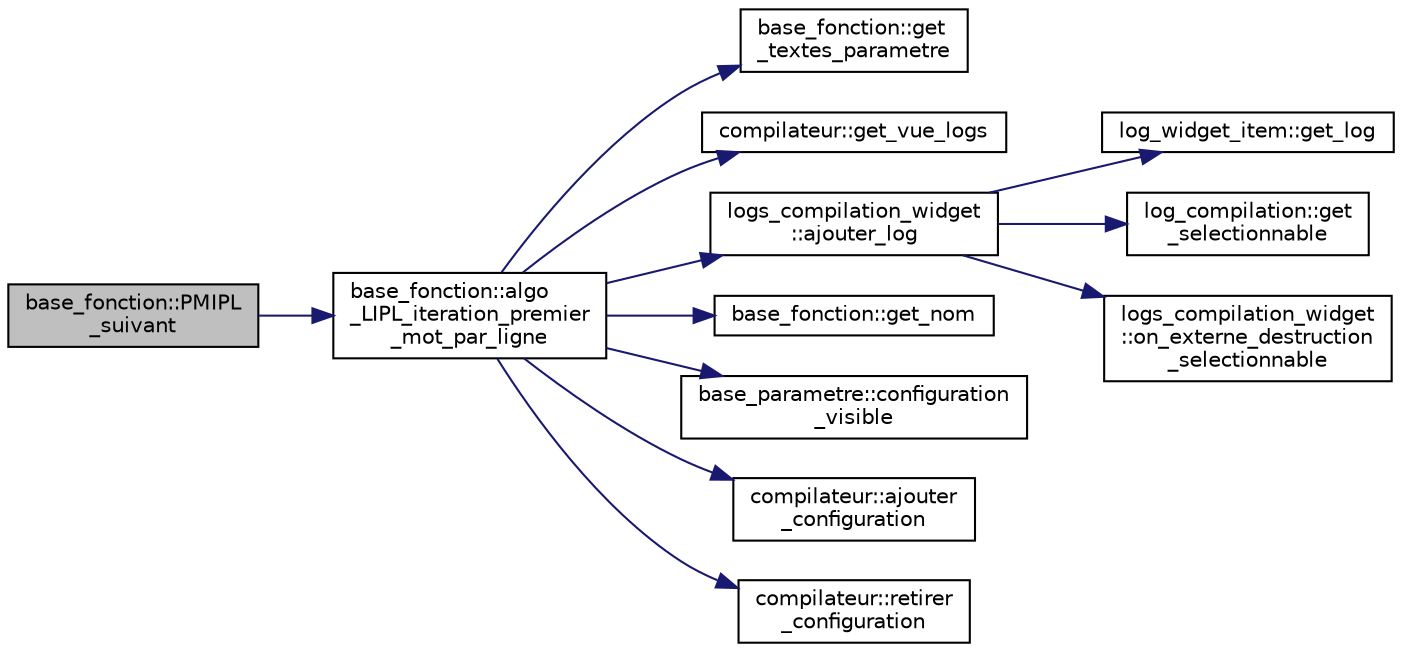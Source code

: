digraph "base_fonction::PMIPL_suivant"
{
  edge [fontname="Helvetica",fontsize="10",labelfontname="Helvetica",labelfontsize="10"];
  node [fontname="Helvetica",fontsize="10",shape=record];
  rankdir="LR";
  Node146 [label="base_fonction::PMIPL\l_suivant",height=0.2,width=0.4,color="black", fillcolor="grey75", style="filled", fontcolor="black"];
  Node146 -> Node147 [color="midnightblue",fontsize="10",style="solid",fontname="Helvetica"];
  Node147 [label="base_fonction::algo\l_LIPL_iteration_premier\l_mot_par_ligne",height=0.2,width=0.4,color="black", fillcolor="white", style="filled",URL="$classbase__fonction.html#ab450ea28d02332b2aef8ff0a991cbd26",tooltip="Algorithme d&#39;exécution selon un parametre donné dans le cas : ligne, itération sur chaque ligne..."];
  Node147 -> Node148 [color="midnightblue",fontsize="10",style="solid",fontname="Helvetica"];
  Node148 [label="base_fonction::get\l_textes_parametre",height=0.2,width=0.4,color="black", fillcolor="white", style="filled",URL="$classbase__fonction.html#ab3e88cf042d00d3aaa21e6cdbe8dcadd"];
  Node147 -> Node149 [color="midnightblue",fontsize="10",style="solid",fontname="Helvetica"];
  Node149 [label="compilateur::get_vue_logs",height=0.2,width=0.4,color="black", fillcolor="white", style="filled",URL="$classcompilateur.html#a082b5dae21b0b539a159e180164a5f7c",tooltip="Accesseur du widget de la vue des logs. "];
  Node147 -> Node150 [color="midnightblue",fontsize="10",style="solid",fontname="Helvetica"];
  Node150 [label="logs_compilation_widget\l::ajouter_log",height=0.2,width=0.4,color="black", fillcolor="white", style="filled",URL="$classlogs__compilation__widget.html#a51fcc25d77ca9beafc2721d9c84f07a7"];
  Node150 -> Node151 [color="midnightblue",fontsize="10",style="solid",fontname="Helvetica"];
  Node151 [label="log_widget_item::get_log",height=0.2,width=0.4,color="black", fillcolor="white", style="filled",URL="$classlog__widget__item.html#a50885aa7f8b31392370fe1dafe982a62"];
  Node150 -> Node152 [color="midnightblue",fontsize="10",style="solid",fontname="Helvetica"];
  Node152 [label="log_compilation::get\l_selectionnable",height=0.2,width=0.4,color="black", fillcolor="white", style="filled",URL="$classlog__compilation.html#a33648aa43d6eac93335fbf032c581f67",tooltip="Accesseur de l&#39;objet associé. "];
  Node150 -> Node153 [color="midnightblue",fontsize="10",style="solid",fontname="Helvetica"];
  Node153 [label="logs_compilation_widget\l::on_externe_destruction\l_selectionnable",height=0.2,width=0.4,color="black", fillcolor="white", style="filled",URL="$classlogs__compilation__widget.html#aa1e59554cb81d84ad0cd4245b166b2df"];
  Node147 -> Node154 [color="midnightblue",fontsize="10",style="solid",fontname="Helvetica"];
  Node154 [label="base_fonction::get_nom",height=0.2,width=0.4,color="black", fillcolor="white", style="filled",URL="$classbase__fonction.html#aa184addbc0e71b3fd255b2f0b9e7c99e",tooltip="Retourne le nom de la fonction. "];
  Node147 -> Node155 [color="midnightblue",fontsize="10",style="solid",fontname="Helvetica"];
  Node155 [label="base_parametre::configuration\l_visible",height=0.2,width=0.4,color="black", fillcolor="white", style="filled",URL="$classbase__parametre.html#a76d6b70f40b18a33f0b0a56e85782a8d"];
  Node147 -> Node156 [color="midnightblue",fontsize="10",style="solid",fontname="Helvetica"];
  Node156 [label="compilateur::ajouter\l_configuration",height=0.2,width=0.4,color="black", fillcolor="white", style="filled",URL="$classcompilateur.html#accedd70b3a5d0cec2ce83fee43a7f160",tooltip="Ajoute une configuration à un couple (fonction, parametre). "];
  Node147 -> Node157 [color="midnightblue",fontsize="10",style="solid",fontname="Helvetica"];
  Node157 [label="compilateur::retirer\l_configuration",height=0.2,width=0.4,color="black", fillcolor="white", style="filled",URL="$classcompilateur.html#a3a044cc8ed2205d842ed8adadf090179",tooltip="Efface la configuration d&#39;un couple (fonction/parametre). "];
}
